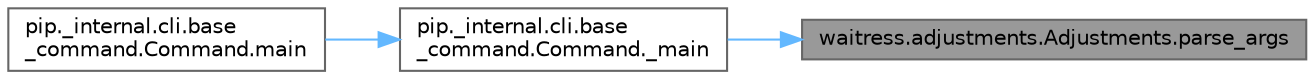digraph "waitress.adjustments.Adjustments.parse_args"
{
 // LATEX_PDF_SIZE
  bgcolor="transparent";
  edge [fontname=Helvetica,fontsize=10,labelfontname=Helvetica,labelfontsize=10];
  node [fontname=Helvetica,fontsize=10,shape=box,height=0.2,width=0.4];
  rankdir="RL";
  Node1 [id="Node000001",label="waitress.adjustments.Adjustments.parse_args",height=0.2,width=0.4,color="gray40", fillcolor="grey60", style="filled", fontcolor="black",tooltip=" "];
  Node1 -> Node2 [id="edge1_Node000001_Node000002",dir="back",color="steelblue1",style="solid",tooltip=" "];
  Node2 [id="Node000002",label="pip._internal.cli.base\l_command.Command._main",height=0.2,width=0.4,color="grey40", fillcolor="white", style="filled",URL="$classpip_1_1__internal_1_1cli_1_1base__command_1_1_command.html#a8bd305e8a444810d66cd9376bd3a63c9",tooltip=" "];
  Node2 -> Node3 [id="edge2_Node000002_Node000003",dir="back",color="steelblue1",style="solid",tooltip=" "];
  Node3 [id="Node000003",label="pip._internal.cli.base\l_command.Command.main",height=0.2,width=0.4,color="grey40", fillcolor="white", style="filled",URL="$classpip_1_1__internal_1_1cli_1_1base__command_1_1_command.html#a387c198ac00654bb33e13cfc3770c0ab",tooltip=" "];
}
